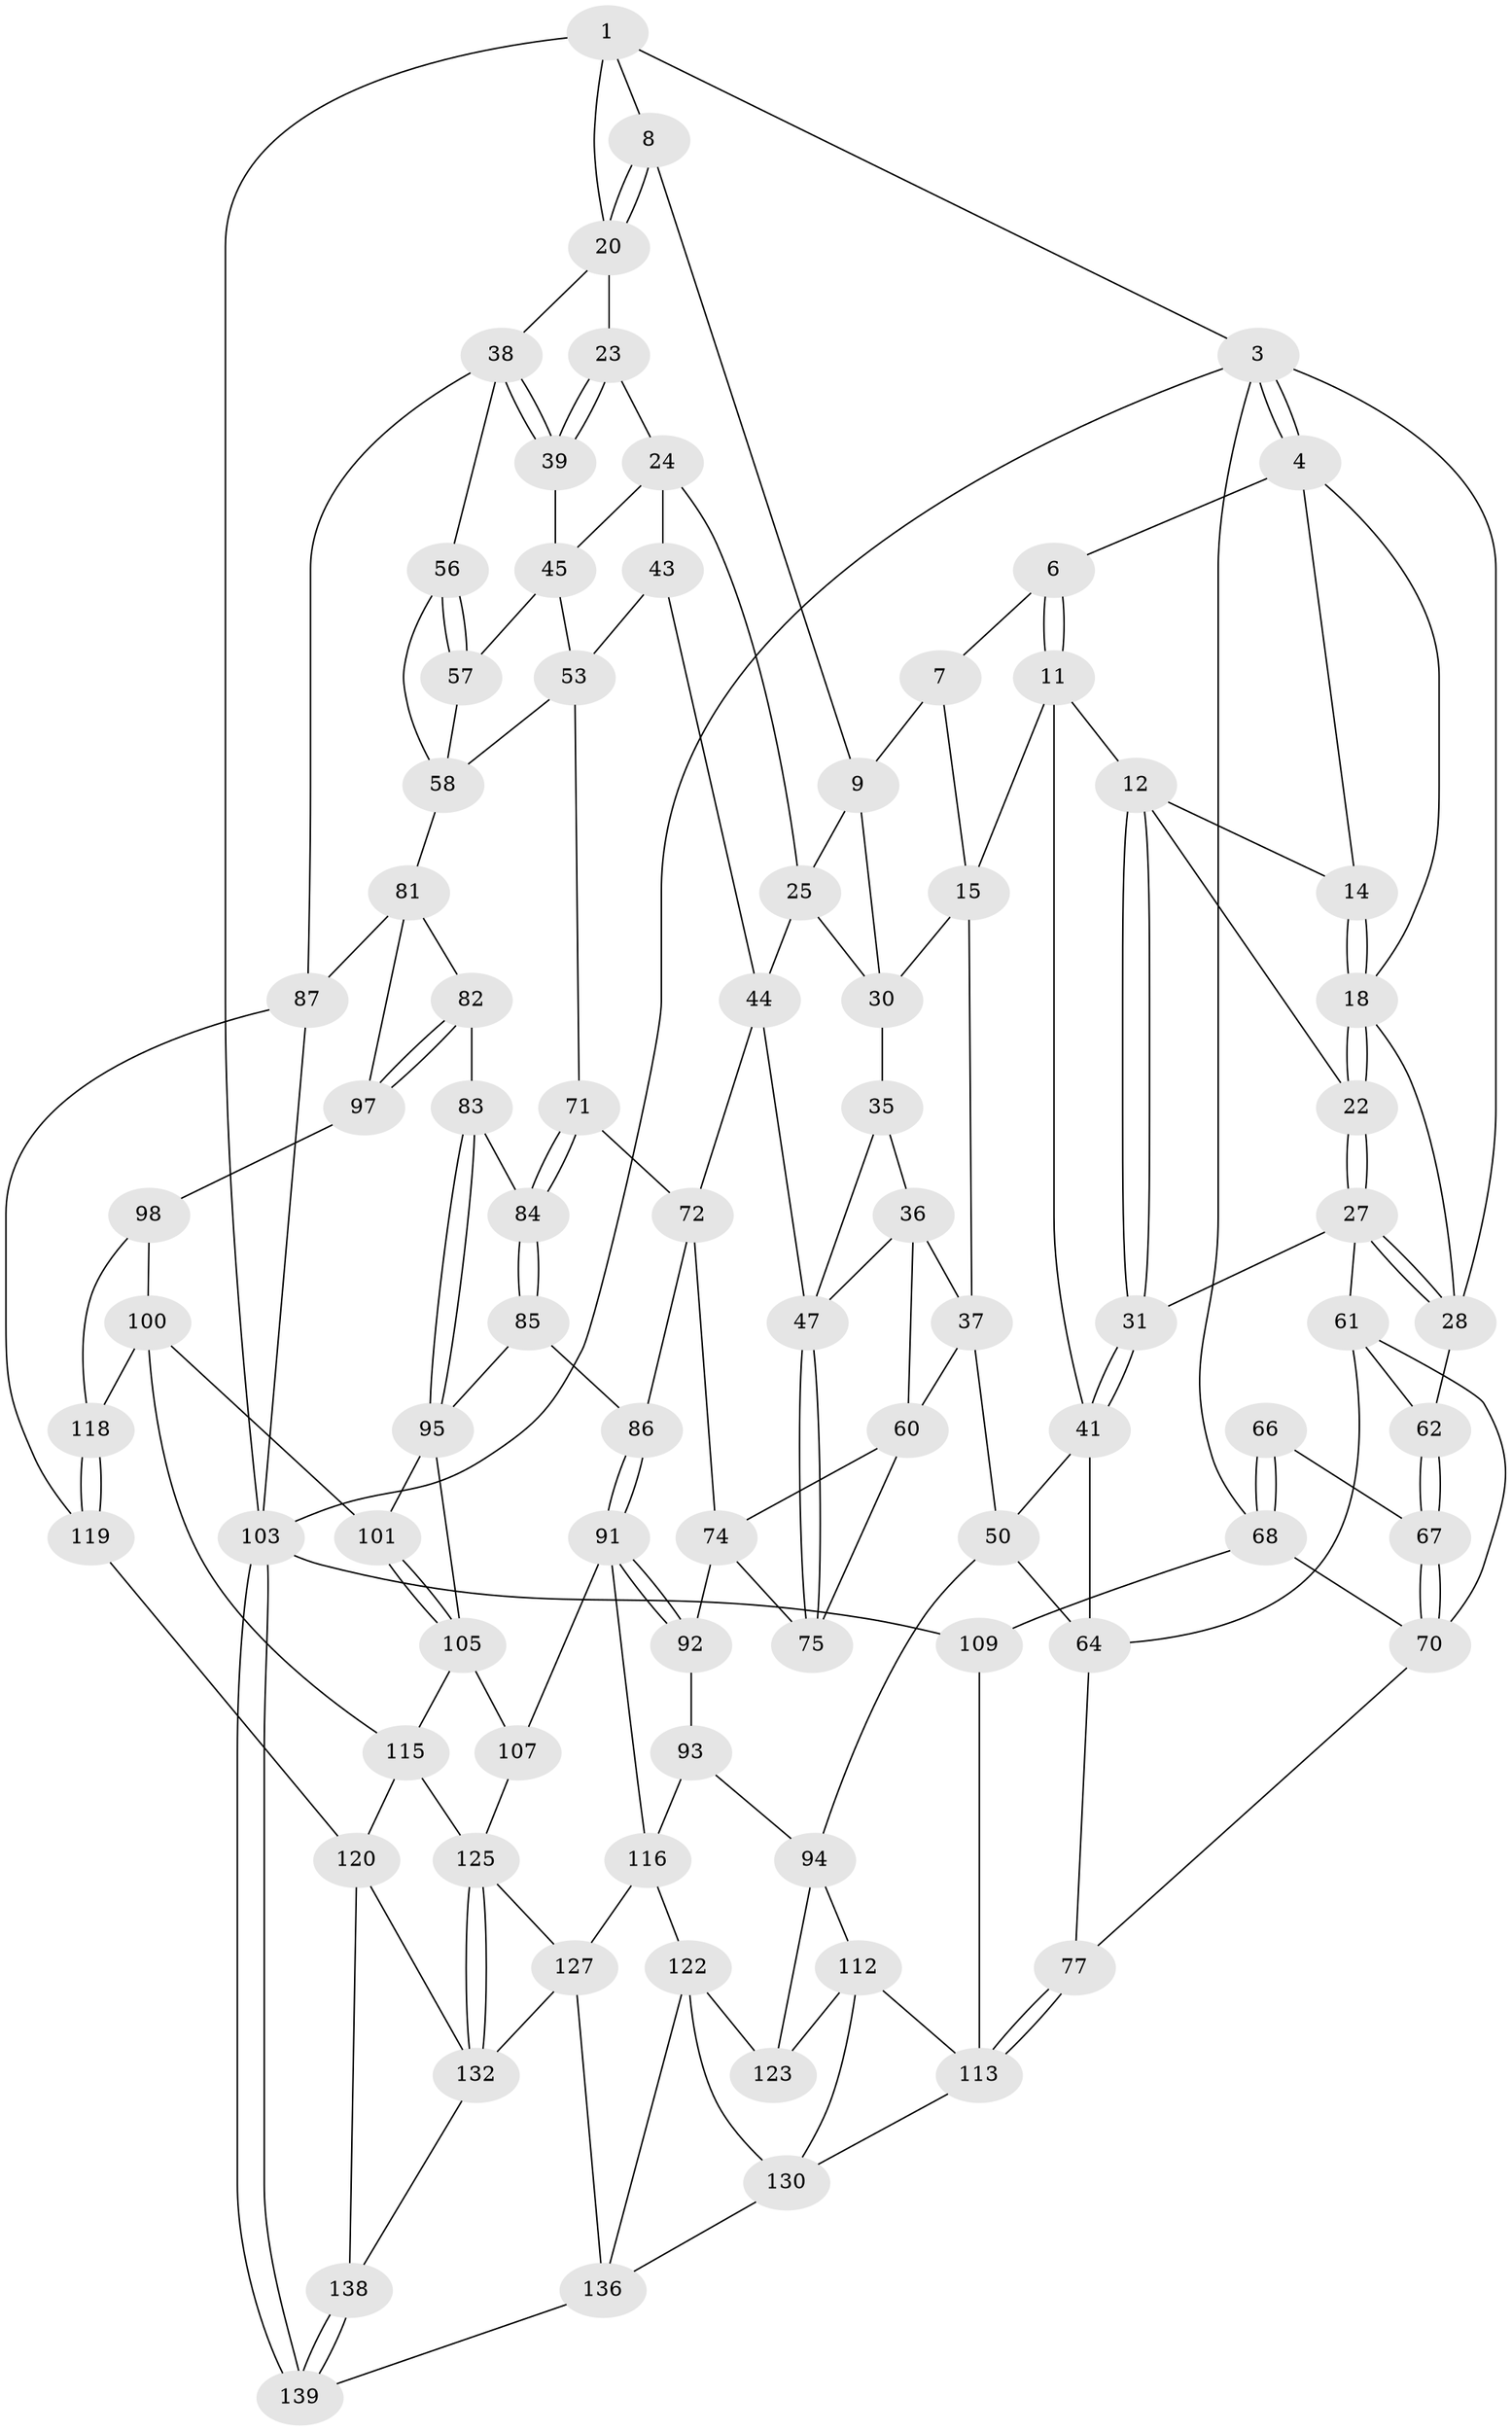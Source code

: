 // Generated by graph-tools (version 1.1) at 2025/52/02/27/25 19:52:38]
// undirected, 85 vertices, 181 edges
graph export_dot {
graph [start="1"]
  node [color=gray90,style=filled];
  1 [pos="+0.6828191791462266+0",super="+2"];
  3 [pos="+0+0",super="+40"];
  4 [pos="+0+0",super="+5"];
  6 [pos="+0.4405772501749877+0"];
  7 [pos="+0.503544917521037+0",super="+10"];
  8 [pos="+0.7561451412901097+0"];
  9 [pos="+0.6670099502540217+0.1373826382164726",super="+26"];
  11 [pos="+0.3644637696003543+0.1718875643456517",super="+17"];
  12 [pos="+0.3166920586014051+0.19209843221654901",super="+13"];
  14 [pos="+0.20398228927136422+0.034673623550632346"];
  15 [pos="+0.5431373144908732+0.18460578312037534",super="+16"];
  18 [pos="+0.15409780329732117+0.15040162579369568",super="+19"];
  20 [pos="+0.8477438660075493+0.11730556138545514",super="+21"];
  22 [pos="+0.16533319020241985+0.16732093012759577"];
  23 [pos="+0.8459565224964484+0.1559218477609908"];
  24 [pos="+0.8029620140860356+0.20687326405623568",super="+42"];
  25 [pos="+0.7345902855248382+0.219084575449176",super="+33"];
  27 [pos="+0.1953416554085466+0.24189182599814082",super="+32"];
  28 [pos="+0+0.21649339524767353",super="+29"];
  30 [pos="+0.6173882106728164+0.2196502137248911",super="+34"];
  31 [pos="+0.24161467964361724+0.2701477706752179"];
  35 [pos="+0.63488501507807+0.3270961861567048"];
  36 [pos="+0.5629454764221158+0.31387194585672074",super="+59"];
  37 [pos="+0.5047119556974442+0.2884616587503078",super="+49"];
  38 [pos="+1+0.25640768077349024",super="+55"];
  39 [pos="+0.9765082547970407+0.23891445386298799"];
  41 [pos="+0.33831568767276304+0.38304335876291606",super="+51"];
  43 [pos="+0.8026456056992329+0.35565961881875574"];
  44 [pos="+0.7325223369152292+0.31839558668808793",super="+46"];
  45 [pos="+0.9149047424969481+0.3142784063771091",super="+52"];
  47 [pos="+0.6585112210579172+0.3875313234760608",super="+48"];
  50 [pos="+0.3713577872682121+0.4396070718715939",super="+90"];
  53 [pos="+0.8416605585931176+0.39501580916526585",super="+54"];
  56 [pos="+1+0.3957709961118784"];
  57 [pos="+0.9228027950531387+0.34366359913482764"];
  58 [pos="+0.9174844830060134+0.42683752029892474",super="+80"];
  60 [pos="+0.5300187746789982+0.47112871997542205",super="+79"];
  61 [pos="+0.19183461058424736+0.32610817941058323",super="+65"];
  62 [pos="+0.17073908092826526+0.3316768358822909",super="+63"];
  64 [pos="+0.20169877461325417+0.4072200769819516",super="+76"];
  66 [pos="+0.029566264463217442+0.3378956908015005"];
  67 [pos="+0.08123363607185326+0.40455461016823185"];
  68 [pos="+0+0.5946768104724076",super="+69"];
  70 [pos="+0.08428210394137253+0.49205680730008033",super="+78"];
  71 [pos="+0.8029373606424751+0.3983680562105428"];
  72 [pos="+0.7467727434160019+0.3946385945082063",super="+73"];
  74 [pos="+0.6740890515196146+0.47655293683536865",super="+89"];
  75 [pos="+0.6584507872430801+0.387730417030255"];
  77 [pos="+0.16369578581001235+0.5780356422080092"];
  81 [pos="+0.9248901415607284+0.47317741710433",super="+88"];
  82 [pos="+0.9037005980368507+0.5121235666784435"];
  83 [pos="+0.8670025008240825+0.5130680478600537"];
  84 [pos="+0.8001696257297131+0.44444590724390304"];
  85 [pos="+0.7176238183891557+0.5314553882837584"];
  86 [pos="+0.7168856129501266+0.531329489188369"];
  87 [pos="+1+0.5455299741765927",super="+104"];
  91 [pos="+0.6047646952584517+0.601551937564122",super="+108"];
  92 [pos="+0.5498168977853193+0.5636916247870405"];
  93 [pos="+0.5077961922382508+0.586943393585287"];
  94 [pos="+0.3877452022240344+0.6133176753065818",super="+111"];
  95 [pos="+0.8443727251914209+0.5430390316325845",super="+96"];
  97 [pos="+0.9113694027086181+0.5222046100495091",super="+102"];
  98 [pos="+0.9282397325656151+0.6027421472435602",super="+99"];
  100 [pos="+0.8815537289623644+0.6136034697346109",super="+114"];
  101 [pos="+0.860347168341992+0.5966733957559774"];
  103 [pos="+1+1",super="+110"];
  105 [pos="+0.7686337046989193+0.6219967889914693",super="+106"];
  107 [pos="+0.7446068722328766+0.6663941866529363"];
  109 [pos="+0+1"];
  112 [pos="+0.24092194558929395+0.699644826940897",super="+129"];
  113 [pos="+0.20988036014551414+0.6784550089043132",super="+124"];
  115 [pos="+0.8382753778123184+0.6740626688653286",super="+121"];
  116 [pos="+0.5683804172829984+0.8125087601635446",super="+117"];
  118 [pos="+0.9431806917537878+0.6607247676638863"];
  119 [pos="+0.9782652385157371+0.7607025525582959"];
  120 [pos="+0.9740514181711423+0.7624069171488087",super="+134"];
  122 [pos="+0.40069593022499544+0.7160332112490034",super="+135"];
  123 [pos="+0.3940282869811347+0.7067621712436906"];
  125 [pos="+0.7933151689658172+0.7579149847236298",super="+126"];
  127 [pos="+0.5948165251407597+0.8522451026479746",super="+128"];
  130 [pos="+0.2542671279563849+0.799559537054874",super="+131"];
  132 [pos="+0.8046742452847125+0.7953181707653034",super="+133"];
  136 [pos="+0.5625288540960722+0.9858017875456216",super="+137"];
  138 [pos="+0.8738479769051232+0.961783112818062"];
  139 [pos="+0.8639977735576939+1",super="+140"];
  1 -- 8;
  1 -- 3;
  1 -- 20;
  1 -- 103;
  3 -- 4;
  3 -- 4;
  3 -- 28;
  3 -- 68;
  3 -- 103;
  4 -- 18;
  4 -- 6;
  4 -- 14;
  6 -- 7;
  6 -- 11;
  6 -- 11;
  7 -- 9;
  7 -- 15;
  8 -- 9;
  8 -- 20;
  8 -- 20;
  9 -- 25;
  9 -- 30;
  11 -- 12;
  11 -- 41;
  11 -- 15;
  12 -- 31;
  12 -- 31;
  12 -- 14;
  12 -- 22;
  14 -- 18;
  14 -- 18;
  15 -- 30;
  15 -- 37;
  18 -- 22;
  18 -- 22;
  18 -- 28;
  20 -- 23;
  20 -- 38;
  22 -- 27;
  22 -- 27;
  23 -- 24;
  23 -- 39;
  23 -- 39;
  24 -- 25;
  24 -- 43;
  24 -- 45;
  25 -- 44;
  25 -- 30;
  27 -- 28;
  27 -- 28;
  27 -- 61;
  27 -- 31;
  28 -- 62;
  30 -- 35;
  31 -- 41;
  31 -- 41;
  35 -- 36;
  35 -- 47;
  36 -- 37;
  36 -- 60;
  36 -- 47;
  37 -- 50;
  37 -- 60;
  38 -- 39;
  38 -- 39;
  38 -- 56;
  38 -- 87;
  39 -- 45;
  41 -- 64;
  41 -- 50;
  43 -- 44;
  43 -- 53;
  44 -- 72;
  44 -- 47;
  45 -- 57;
  45 -- 53;
  47 -- 75;
  47 -- 75;
  50 -- 64;
  50 -- 94;
  53 -- 58;
  53 -- 71;
  56 -- 57;
  56 -- 57;
  56 -- 58;
  57 -- 58;
  58 -- 81;
  60 -- 75;
  60 -- 74;
  61 -- 62;
  61 -- 64;
  61 -- 70;
  62 -- 67;
  62 -- 67;
  64 -- 77;
  66 -- 67;
  66 -- 68;
  66 -- 68;
  67 -- 70;
  67 -- 70;
  68 -- 70;
  68 -- 109;
  70 -- 77;
  71 -- 72;
  71 -- 84;
  71 -- 84;
  72 -- 74;
  72 -- 86;
  74 -- 75;
  74 -- 92;
  77 -- 113;
  77 -- 113;
  81 -- 82;
  81 -- 97;
  81 -- 87;
  82 -- 83;
  82 -- 97;
  82 -- 97;
  83 -- 84;
  83 -- 95;
  83 -- 95;
  84 -- 85;
  84 -- 85;
  85 -- 86;
  85 -- 95;
  86 -- 91;
  86 -- 91;
  87 -- 103;
  87 -- 119;
  91 -- 92;
  91 -- 92;
  91 -- 107;
  91 -- 116;
  92 -- 93;
  93 -- 94;
  93 -- 116;
  94 -- 112;
  94 -- 123;
  95 -- 101;
  95 -- 105;
  97 -- 98 [weight=2];
  98 -- 100;
  98 -- 118;
  100 -- 101;
  100 -- 115;
  100 -- 118;
  101 -- 105;
  101 -- 105;
  103 -- 139 [weight=2];
  103 -- 139;
  103 -- 109;
  105 -- 107;
  105 -- 115;
  107 -- 125;
  109 -- 113;
  112 -- 113;
  112 -- 130;
  112 -- 123;
  113 -- 130;
  115 -- 120;
  115 -- 125;
  116 -- 127;
  116 -- 122;
  118 -- 119;
  118 -- 119;
  119 -- 120;
  120 -- 138;
  120 -- 132;
  122 -- 123;
  122 -- 130;
  122 -- 136;
  125 -- 132;
  125 -- 132;
  125 -- 127;
  127 -- 136;
  127 -- 132;
  130 -- 136;
  132 -- 138;
  136 -- 139;
  138 -- 139;
  138 -- 139;
}
